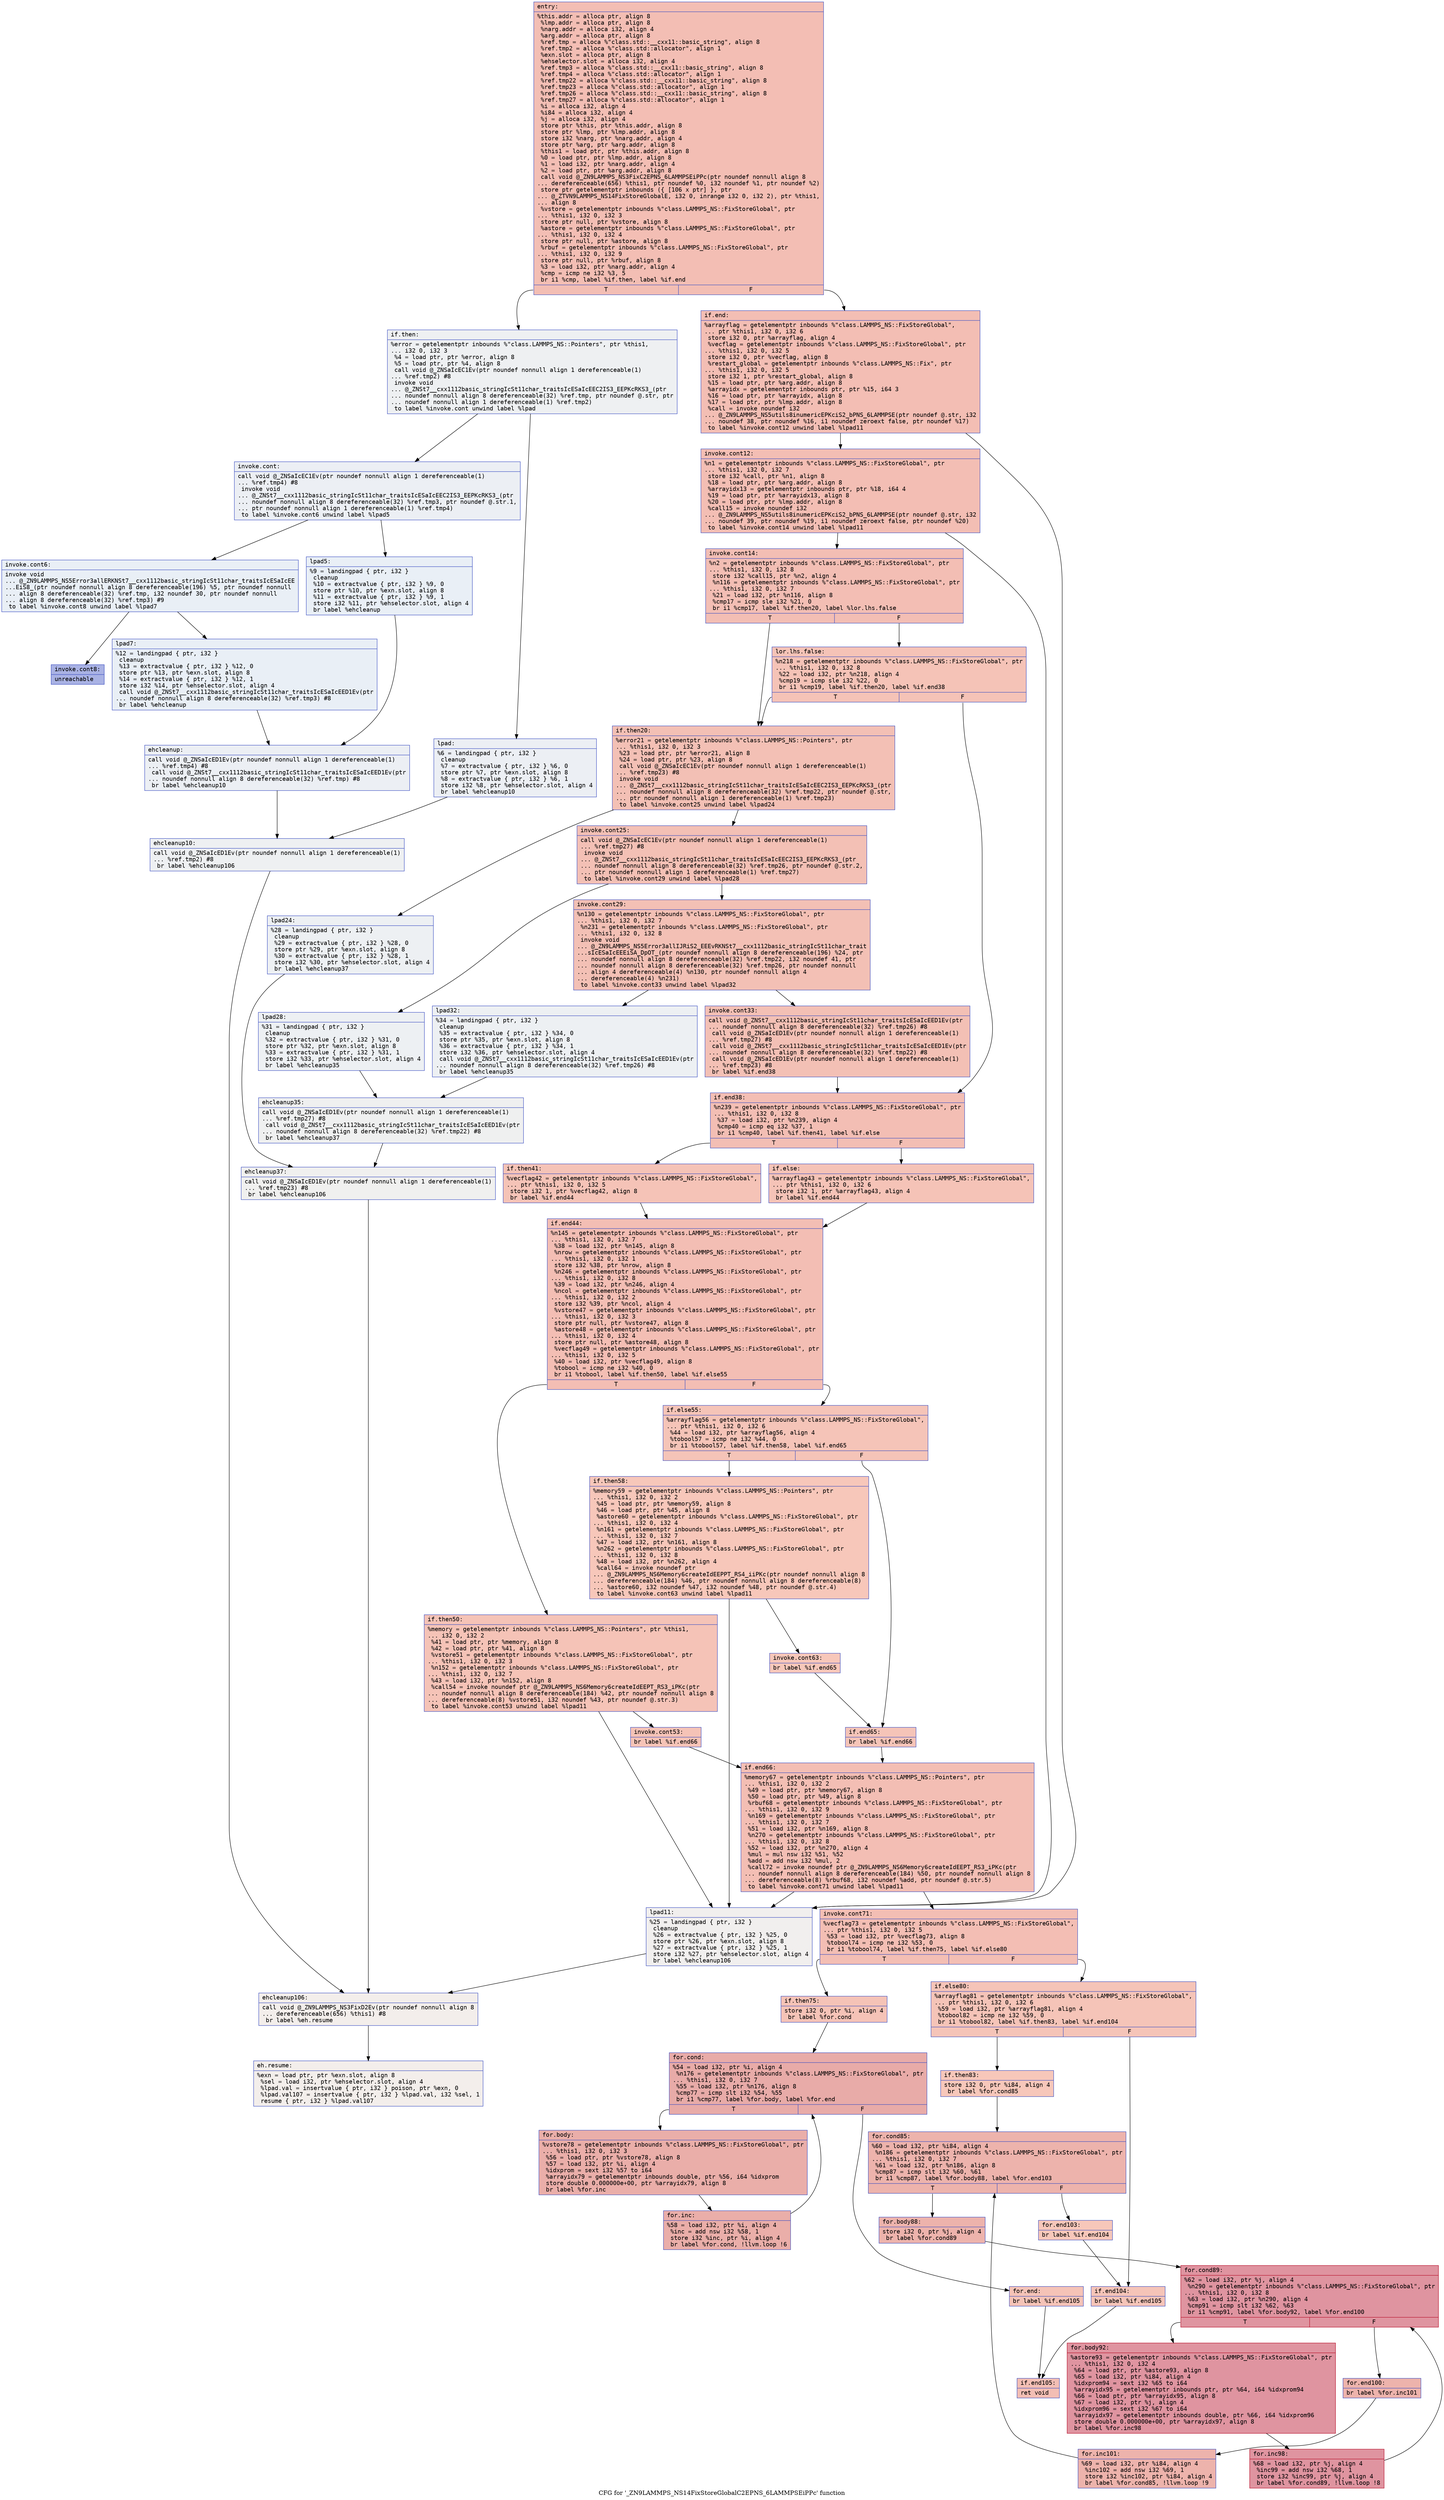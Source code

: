 digraph "CFG for '_ZN9LAMMPS_NS14FixStoreGlobalC2EPNS_6LAMMPSEiPPc' function" {
	label="CFG for '_ZN9LAMMPS_NS14FixStoreGlobalC2EPNS_6LAMMPSEiPPc' function";

	Node0x55b968485450 [shape=record,color="#3d50c3ff", style=filled, fillcolor="#e36c5570" fontname="Courier",label="{entry:\l|  %this.addr = alloca ptr, align 8\l  %lmp.addr = alloca ptr, align 8\l  %narg.addr = alloca i32, align 4\l  %arg.addr = alloca ptr, align 8\l  %ref.tmp = alloca %\"class.std::__cxx11::basic_string\", align 8\l  %ref.tmp2 = alloca %\"class.std::allocator\", align 1\l  %exn.slot = alloca ptr, align 8\l  %ehselector.slot = alloca i32, align 4\l  %ref.tmp3 = alloca %\"class.std::__cxx11::basic_string\", align 8\l  %ref.tmp4 = alloca %\"class.std::allocator\", align 1\l  %ref.tmp22 = alloca %\"class.std::__cxx11::basic_string\", align 8\l  %ref.tmp23 = alloca %\"class.std::allocator\", align 1\l  %ref.tmp26 = alloca %\"class.std::__cxx11::basic_string\", align 8\l  %ref.tmp27 = alloca %\"class.std::allocator\", align 1\l  %i = alloca i32, align 4\l  %i84 = alloca i32, align 4\l  %j = alloca i32, align 4\l  store ptr %this, ptr %this.addr, align 8\l  store ptr %lmp, ptr %lmp.addr, align 8\l  store i32 %narg, ptr %narg.addr, align 4\l  store ptr %arg, ptr %arg.addr, align 8\l  %this1 = load ptr, ptr %this.addr, align 8\l  %0 = load ptr, ptr %lmp.addr, align 8\l  %1 = load i32, ptr %narg.addr, align 4\l  %2 = load ptr, ptr %arg.addr, align 8\l  call void @_ZN9LAMMPS_NS3FixC2EPNS_6LAMMPSEiPPc(ptr noundef nonnull align 8\l... dereferenceable(656) %this1, ptr noundef %0, i32 noundef %1, ptr noundef %2)\l  store ptr getelementptr inbounds (\{ [106 x ptr] \}, ptr\l... @_ZTVN9LAMMPS_NS14FixStoreGlobalE, i32 0, inrange i32 0, i32 2), ptr %this1,\l... align 8\l  %vstore = getelementptr inbounds %\"class.LAMMPS_NS::FixStoreGlobal\", ptr\l... %this1, i32 0, i32 3\l  store ptr null, ptr %vstore, align 8\l  %astore = getelementptr inbounds %\"class.LAMMPS_NS::FixStoreGlobal\", ptr\l... %this1, i32 0, i32 4\l  store ptr null, ptr %astore, align 8\l  %rbuf = getelementptr inbounds %\"class.LAMMPS_NS::FixStoreGlobal\", ptr\l... %this1, i32 0, i32 9\l  store ptr null, ptr %rbuf, align 8\l  %3 = load i32, ptr %narg.addr, align 4\l  %cmp = icmp ne i32 %3, 5\l  br i1 %cmp, label %if.then, label %if.end\l|{<s0>T|<s1>F}}"];
	Node0x55b968485450:s0 -> Node0x55b968487eb0[tooltip="entry -> if.then\nProbability 0.00%" ];
	Node0x55b968485450:s1 -> Node0x55b968487f80[tooltip="entry -> if.end\nProbability 100.00%" ];
	Node0x55b968487eb0 [shape=record,color="#3d50c3ff", style=filled, fillcolor="#d9dce170" fontname="Courier",label="{if.then:\l|  %error = getelementptr inbounds %\"class.LAMMPS_NS::Pointers\", ptr %this1,\l... i32 0, i32 3\l  %4 = load ptr, ptr %error, align 8\l  %5 = load ptr, ptr %4, align 8\l  call void @_ZNSaIcEC1Ev(ptr noundef nonnull align 1 dereferenceable(1)\l... %ref.tmp2) #8\l  invoke void\l... @_ZNSt7__cxx1112basic_stringIcSt11char_traitsIcESaIcEEC2IS3_EEPKcRKS3_(ptr\l... noundef nonnull align 8 dereferenceable(32) %ref.tmp, ptr noundef @.str, ptr\l... noundef nonnull align 1 dereferenceable(1) %ref.tmp2)\l          to label %invoke.cont unwind label %lpad\l}"];
	Node0x55b968487eb0 -> Node0x55b9684885a0[tooltip="if.then -> invoke.cont\nProbability 50.00%" ];
	Node0x55b968487eb0 -> Node0x55b968488680[tooltip="if.then -> lpad\nProbability 50.00%" ];
	Node0x55b9684885a0 [shape=record,color="#3d50c3ff", style=filled, fillcolor="#d4dbe670" fontname="Courier",label="{invoke.cont:\l|  call void @_ZNSaIcEC1Ev(ptr noundef nonnull align 1 dereferenceable(1)\l... %ref.tmp4) #8\l  invoke void\l... @_ZNSt7__cxx1112basic_stringIcSt11char_traitsIcESaIcEEC2IS3_EEPKcRKS3_(ptr\l... noundef nonnull align 8 dereferenceable(32) %ref.tmp3, ptr noundef @.str.1,\l... ptr noundef nonnull align 1 dereferenceable(1) %ref.tmp4)\l          to label %invoke.cont6 unwind label %lpad5\l}"];
	Node0x55b9684885a0 -> Node0x55b968488a10[tooltip="invoke.cont -> invoke.cont6\nProbability 50.00%" ];
	Node0x55b9684885a0 -> Node0x55b968489270[tooltip="invoke.cont -> lpad5\nProbability 50.00%" ];
	Node0x55b968488a10 [shape=record,color="#3d50c3ff", style=filled, fillcolor="#cedaeb70" fontname="Courier",label="{invoke.cont6:\l|  invoke void\l... @_ZN9LAMMPS_NS5Error3allERKNSt7__cxx1112basic_stringIcSt11char_traitsIcESaIcEE\l...EiS8_(ptr noundef nonnull align 8 dereferenceable(196) %5, ptr noundef nonnull\l... align 8 dereferenceable(32) %ref.tmp, i32 noundef 30, ptr noundef nonnull\l... align 8 dereferenceable(32) %ref.tmp3) #9\l          to label %invoke.cont8 unwind label %lpad7\l}"];
	Node0x55b968488a10 -> Node0x55b9684889c0[tooltip="invoke.cont6 -> invoke.cont8\nProbability 0.00%" ];
	Node0x55b968488a10 -> Node0x55b9684895f0[tooltip="invoke.cont6 -> lpad7\nProbability 100.00%" ];
	Node0x55b9684889c0 [shape=record,color="#3d50c3ff", style=filled, fillcolor="#3d50c370" fontname="Courier",label="{invoke.cont8:\l|  unreachable\l}"];
	Node0x55b968488680 [shape=record,color="#3d50c3ff", style=filled, fillcolor="#d4dbe670" fontname="Courier",label="{lpad:\l|  %6 = landingpad \{ ptr, i32 \}\l          cleanup\l  %7 = extractvalue \{ ptr, i32 \} %6, 0\l  store ptr %7, ptr %exn.slot, align 8\l  %8 = extractvalue \{ ptr, i32 \} %6, 1\l  store i32 %8, ptr %ehselector.slot, align 4\l  br label %ehcleanup10\l}"];
	Node0x55b968488680 -> Node0x55b96848aca0[tooltip="lpad -> ehcleanup10\nProbability 100.00%" ];
	Node0x55b968489270 [shape=record,color="#3d50c3ff", style=filled, fillcolor="#cedaeb70" fontname="Courier",label="{lpad5:\l|  %9 = landingpad \{ ptr, i32 \}\l          cleanup\l  %10 = extractvalue \{ ptr, i32 \} %9, 0\l  store ptr %10, ptr %exn.slot, align 8\l  %11 = extractvalue \{ ptr, i32 \} %9, 1\l  store i32 %11, ptr %ehselector.slot, align 4\l  br label %ehcleanup\l}"];
	Node0x55b968489270 -> Node0x55b96848aff0[tooltip="lpad5 -> ehcleanup\nProbability 100.00%" ];
	Node0x55b9684895f0 [shape=record,color="#3d50c3ff", style=filled, fillcolor="#cedaeb70" fontname="Courier",label="{lpad7:\l|  %12 = landingpad \{ ptr, i32 \}\l          cleanup\l  %13 = extractvalue \{ ptr, i32 \} %12, 0\l  store ptr %13, ptr %exn.slot, align 8\l  %14 = extractvalue \{ ptr, i32 \} %12, 1\l  store i32 %14, ptr %ehselector.slot, align 4\l  call void @_ZNSt7__cxx1112basic_stringIcSt11char_traitsIcESaIcEED1Ev(ptr\l... noundef nonnull align 8 dereferenceable(32) %ref.tmp3) #8\l  br label %ehcleanup\l}"];
	Node0x55b9684895f0 -> Node0x55b96848aff0[tooltip="lpad7 -> ehcleanup\nProbability 100.00%" ];
	Node0x55b96848aff0 [shape=record,color="#3d50c3ff", style=filled, fillcolor="#d4dbe670" fontname="Courier",label="{ehcleanup:\l|  call void @_ZNSaIcED1Ev(ptr noundef nonnull align 1 dereferenceable(1)\l... %ref.tmp4) #8\l  call void @_ZNSt7__cxx1112basic_stringIcSt11char_traitsIcESaIcEED1Ev(ptr\l... noundef nonnull align 8 dereferenceable(32) %ref.tmp) #8\l  br label %ehcleanup10\l}"];
	Node0x55b96848aff0 -> Node0x55b96848aca0[tooltip="ehcleanup -> ehcleanup10\nProbability 100.00%" ];
	Node0x55b96848aca0 [shape=record,color="#3d50c3ff", style=filled, fillcolor="#d9dce170" fontname="Courier",label="{ehcleanup10:\l|  call void @_ZNSaIcED1Ev(ptr noundef nonnull align 1 dereferenceable(1)\l... %ref.tmp2) #8\l  br label %ehcleanup106\l}"];
	Node0x55b96848aca0 -> Node0x55b96848ba50[tooltip="ehcleanup10 -> ehcleanup106\nProbability 100.00%" ];
	Node0x55b968487f80 [shape=record,color="#3d50c3ff", style=filled, fillcolor="#e36c5570" fontname="Courier",label="{if.end:\l|  %arrayflag = getelementptr inbounds %\"class.LAMMPS_NS::FixStoreGlobal\",\l... ptr %this1, i32 0, i32 6\l  store i32 0, ptr %arrayflag, align 4\l  %vecflag = getelementptr inbounds %\"class.LAMMPS_NS::FixStoreGlobal\", ptr\l... %this1, i32 0, i32 5\l  store i32 0, ptr %vecflag, align 8\l  %restart_global = getelementptr inbounds %\"class.LAMMPS_NS::Fix\", ptr\l... %this1, i32 0, i32 5\l  store i32 1, ptr %restart_global, align 8\l  %15 = load ptr, ptr %arg.addr, align 8\l  %arrayidx = getelementptr inbounds ptr, ptr %15, i64 3\l  %16 = load ptr, ptr %arrayidx, align 8\l  %17 = load ptr, ptr %lmp.addr, align 8\l  %call = invoke noundef i32\l... @_ZN9LAMMPS_NS5utils8inumericEPKciS2_bPNS_6LAMMPSE(ptr noundef @.str, i32\l... noundef 38, ptr noundef %16, i1 noundef zeroext false, ptr noundef %17)\l          to label %invoke.cont12 unwind label %lpad11\l}"];
	Node0x55b968487f80 -> Node0x55b96848c2f0[tooltip="if.end -> invoke.cont12\nProbability 100.00%" ];
	Node0x55b968487f80 -> Node0x55b96848c370[tooltip="if.end -> lpad11\nProbability 0.00%" ];
	Node0x55b96848c2f0 [shape=record,color="#3d50c3ff", style=filled, fillcolor="#e36c5570" fontname="Courier",label="{invoke.cont12:\l|  %n1 = getelementptr inbounds %\"class.LAMMPS_NS::FixStoreGlobal\", ptr\l... %this1, i32 0, i32 7\l  store i32 %call, ptr %n1, align 8\l  %18 = load ptr, ptr %arg.addr, align 8\l  %arrayidx13 = getelementptr inbounds ptr, ptr %18, i64 4\l  %19 = load ptr, ptr %arrayidx13, align 8\l  %20 = load ptr, ptr %lmp.addr, align 8\l  %call15 = invoke noundef i32\l... @_ZN9LAMMPS_NS5utils8inumericEPKciS2_bPNS_6LAMMPSE(ptr noundef @.str, i32\l... noundef 39, ptr noundef %19, i1 noundef zeroext false, ptr noundef %20)\l          to label %invoke.cont14 unwind label %lpad11\l}"];
	Node0x55b96848c2f0 -> Node0x55b96848cb50[tooltip="invoke.cont12 -> invoke.cont14\nProbability 100.00%" ];
	Node0x55b96848c2f0 -> Node0x55b96848c370[tooltip="invoke.cont12 -> lpad11\nProbability 0.00%" ];
	Node0x55b96848cb50 [shape=record,color="#3d50c3ff", style=filled, fillcolor="#e36c5570" fontname="Courier",label="{invoke.cont14:\l|  %n2 = getelementptr inbounds %\"class.LAMMPS_NS::FixStoreGlobal\", ptr\l... %this1, i32 0, i32 8\l  store i32 %call15, ptr %n2, align 4\l  %n116 = getelementptr inbounds %\"class.LAMMPS_NS::FixStoreGlobal\", ptr\l... %this1, i32 0, i32 7\l  %21 = load i32, ptr %n116, align 8\l  %cmp17 = icmp sle i32 %21, 0\l  br i1 %cmp17, label %if.then20, label %lor.lhs.false\l|{<s0>T|<s1>F}}"];
	Node0x55b96848cb50:s0 -> Node0x55b96848d7c0[tooltip="invoke.cont14 -> if.then20\nProbability 50.00%" ];
	Node0x55b96848cb50:s1 -> Node0x55b96848d840[tooltip="invoke.cont14 -> lor.lhs.false\nProbability 50.00%" ];
	Node0x55b96848d840 [shape=record,color="#3d50c3ff", style=filled, fillcolor="#e8765c70" fontname="Courier",label="{lor.lhs.false:\l|  %n218 = getelementptr inbounds %\"class.LAMMPS_NS::FixStoreGlobal\", ptr\l... %this1, i32 0, i32 8\l  %22 = load i32, ptr %n218, align 4\l  %cmp19 = icmp sle i32 %22, 0\l  br i1 %cmp19, label %if.then20, label %if.end38\l|{<s0>T|<s1>F}}"];
	Node0x55b96848d840:s0 -> Node0x55b96848d7c0[tooltip="lor.lhs.false -> if.then20\nProbability 50.00%" ];
	Node0x55b96848d840:s1 -> Node0x55b96848dbe0[tooltip="lor.lhs.false -> if.end38\nProbability 50.00%" ];
	Node0x55b96848d7c0 [shape=record,color="#3d50c3ff", style=filled, fillcolor="#e5705870" fontname="Courier",label="{if.then20:\l|  %error21 = getelementptr inbounds %\"class.LAMMPS_NS::Pointers\", ptr\l... %this1, i32 0, i32 3\l  %23 = load ptr, ptr %error21, align 8\l  %24 = load ptr, ptr %23, align 8\l  call void @_ZNSaIcEC1Ev(ptr noundef nonnull align 1 dereferenceable(1)\l... %ref.tmp23) #8\l  invoke void\l... @_ZNSt7__cxx1112basic_stringIcSt11char_traitsIcESaIcEEC2IS3_EEPKcRKS3_(ptr\l... noundef nonnull align 8 dereferenceable(32) %ref.tmp22, ptr noundef @.str,\l... ptr noundef nonnull align 1 dereferenceable(1) %ref.tmp23)\l          to label %invoke.cont25 unwind label %lpad24\l}"];
	Node0x55b96848d7c0 -> Node0x55b96848e070[tooltip="if.then20 -> invoke.cont25\nProbability 100.00%" ];
	Node0x55b96848d7c0 -> Node0x55b96848e0f0[tooltip="if.then20 -> lpad24\nProbability 0.00%" ];
	Node0x55b96848e070 [shape=record,color="#3d50c3ff", style=filled, fillcolor="#e5705870" fontname="Courier",label="{invoke.cont25:\l|  call void @_ZNSaIcEC1Ev(ptr noundef nonnull align 1 dereferenceable(1)\l... %ref.tmp27) #8\l  invoke void\l... @_ZNSt7__cxx1112basic_stringIcSt11char_traitsIcESaIcEEC2IS3_EEPKcRKS3_(ptr\l... noundef nonnull align 8 dereferenceable(32) %ref.tmp26, ptr noundef @.str.2,\l... ptr noundef nonnull align 1 dereferenceable(1) %ref.tmp27)\l          to label %invoke.cont29 unwind label %lpad28\l}"];
	Node0x55b96848e070 -> Node0x55b96848e470[tooltip="invoke.cont25 -> invoke.cont29\nProbability 100.00%" ];
	Node0x55b96848e070 -> Node0x55b96848e4c0[tooltip="invoke.cont25 -> lpad28\nProbability 0.00%" ];
	Node0x55b96848e470 [shape=record,color="#3d50c3ff", style=filled, fillcolor="#e5705870" fontname="Courier",label="{invoke.cont29:\l|  %n130 = getelementptr inbounds %\"class.LAMMPS_NS::FixStoreGlobal\", ptr\l... %this1, i32 0, i32 7\l  %n231 = getelementptr inbounds %\"class.LAMMPS_NS::FixStoreGlobal\", ptr\l... %this1, i32 0, i32 8\l  invoke void\l... @_ZN9LAMMPS_NS5Error3allIJRiS2_EEEvRKNSt7__cxx1112basic_stringIcSt11char_trait\l...sIcESaIcEEEiSA_DpOT_(ptr noundef nonnull align 8 dereferenceable(196) %24, ptr\l... noundef nonnull align 8 dereferenceable(32) %ref.tmp22, i32 noundef 41, ptr\l... noundef nonnull align 8 dereferenceable(32) %ref.tmp26, ptr noundef nonnull\l... align 4 dereferenceable(4) %n130, ptr noundef nonnull align 4\l... dereferenceable(4) %n231)\l          to label %invoke.cont33 unwind label %lpad32\l}"];
	Node0x55b96848e470 -> Node0x55b96848e420[tooltip="invoke.cont29 -> invoke.cont33\nProbability 100.00%" ];
	Node0x55b96848e470 -> Node0x55b96848e9d0[tooltip="invoke.cont29 -> lpad32\nProbability 0.00%" ];
	Node0x55b96848e420 [shape=record,color="#3d50c3ff", style=filled, fillcolor="#e5705870" fontname="Courier",label="{invoke.cont33:\l|  call void @_ZNSt7__cxx1112basic_stringIcSt11char_traitsIcESaIcEED1Ev(ptr\l... noundef nonnull align 8 dereferenceable(32) %ref.tmp26) #8\l  call void @_ZNSaIcED1Ev(ptr noundef nonnull align 1 dereferenceable(1)\l... %ref.tmp27) #8\l  call void @_ZNSt7__cxx1112basic_stringIcSt11char_traitsIcESaIcEED1Ev(ptr\l... noundef nonnull align 8 dereferenceable(32) %ref.tmp22) #8\l  call void @_ZNSaIcED1Ev(ptr noundef nonnull align 1 dereferenceable(1)\l... %ref.tmp23) #8\l  br label %if.end38\l}"];
	Node0x55b96848e420 -> Node0x55b96848dbe0[tooltip="invoke.cont33 -> if.end38\nProbability 100.00%" ];
	Node0x55b96848c370 [shape=record,color="#3d50c3ff", style=filled, fillcolor="#e0dbd870" fontname="Courier",label="{lpad11:\l|  %25 = landingpad \{ ptr, i32 \}\l          cleanup\l  %26 = extractvalue \{ ptr, i32 \} %25, 0\l  store ptr %26, ptr %exn.slot, align 8\l  %27 = extractvalue \{ ptr, i32 \} %25, 1\l  store i32 %27, ptr %ehselector.slot, align 4\l  br label %ehcleanup106\l}"];
	Node0x55b96848c370 -> Node0x55b96848ba50[tooltip="lpad11 -> ehcleanup106\nProbability 100.00%" ];
	Node0x55b96848e0f0 [shape=record,color="#3d50c3ff", style=filled, fillcolor="#d6dce470" fontname="Courier",label="{lpad24:\l|  %28 = landingpad \{ ptr, i32 \}\l          cleanup\l  %29 = extractvalue \{ ptr, i32 \} %28, 0\l  store ptr %29, ptr %exn.slot, align 8\l  %30 = extractvalue \{ ptr, i32 \} %28, 1\l  store i32 %30, ptr %ehselector.slot, align 4\l  br label %ehcleanup37\l}"];
	Node0x55b96848e0f0 -> Node0x55b96848f7a0[tooltip="lpad24 -> ehcleanup37\nProbability 100.00%" ];
	Node0x55b96848e4c0 [shape=record,color="#3d50c3ff", style=filled, fillcolor="#d6dce470" fontname="Courier",label="{lpad28:\l|  %31 = landingpad \{ ptr, i32 \}\l          cleanup\l  %32 = extractvalue \{ ptr, i32 \} %31, 0\l  store ptr %32, ptr %exn.slot, align 8\l  %33 = extractvalue \{ ptr, i32 \} %31, 1\l  store i32 %33, ptr %ehselector.slot, align 4\l  br label %ehcleanup35\l}"];
	Node0x55b96848e4c0 -> Node0x55b96848fb10[tooltip="lpad28 -> ehcleanup35\nProbability 100.00%" ];
	Node0x55b96848e9d0 [shape=record,color="#3d50c3ff", style=filled, fillcolor="#d6dce470" fontname="Courier",label="{lpad32:\l|  %34 = landingpad \{ ptr, i32 \}\l          cleanup\l  %35 = extractvalue \{ ptr, i32 \} %34, 0\l  store ptr %35, ptr %exn.slot, align 8\l  %36 = extractvalue \{ ptr, i32 \} %34, 1\l  store i32 %36, ptr %ehselector.slot, align 4\l  call void @_ZNSt7__cxx1112basic_stringIcSt11char_traitsIcESaIcEED1Ev(ptr\l... noundef nonnull align 8 dereferenceable(32) %ref.tmp26) #8\l  br label %ehcleanup35\l}"];
	Node0x55b96848e9d0 -> Node0x55b96848fb10[tooltip="lpad32 -> ehcleanup35\nProbability 100.00%" ];
	Node0x55b96848fb10 [shape=record,color="#3d50c3ff", style=filled, fillcolor="#dbdcde70" fontname="Courier",label="{ehcleanup35:\l|  call void @_ZNSaIcED1Ev(ptr noundef nonnull align 1 dereferenceable(1)\l... %ref.tmp27) #8\l  call void @_ZNSt7__cxx1112basic_stringIcSt11char_traitsIcESaIcEED1Ev(ptr\l... noundef nonnull align 8 dereferenceable(32) %ref.tmp22) #8\l  br label %ehcleanup37\l}"];
	Node0x55b96848fb10 -> Node0x55b96848f7a0[tooltip="ehcleanup35 -> ehcleanup37\nProbability 100.00%" ];
	Node0x55b96848f7a0 [shape=record,color="#3d50c3ff", style=filled, fillcolor="#dedcdb70" fontname="Courier",label="{ehcleanup37:\l|  call void @_ZNSaIcED1Ev(ptr noundef nonnull align 1 dereferenceable(1)\l... %ref.tmp23) #8\l  br label %ehcleanup106\l}"];
	Node0x55b96848f7a0 -> Node0x55b96848ba50[tooltip="ehcleanup37 -> ehcleanup106\nProbability 100.00%" ];
	Node0x55b96848dbe0 [shape=record,color="#3d50c3ff", style=filled, fillcolor="#e36c5570" fontname="Courier",label="{if.end38:\l|  %n239 = getelementptr inbounds %\"class.LAMMPS_NS::FixStoreGlobal\", ptr\l... %this1, i32 0, i32 8\l  %37 = load i32, ptr %n239, align 4\l  %cmp40 = icmp eq i32 %37, 1\l  br i1 %cmp40, label %if.then41, label %if.else\l|{<s0>T|<s1>F}}"];
	Node0x55b96848dbe0:s0 -> Node0x55b968490680[tooltip="if.end38 -> if.then41\nProbability 50.00%" ];
	Node0x55b96848dbe0:s1 -> Node0x55b9684906d0[tooltip="if.end38 -> if.else\nProbability 50.00%" ];
	Node0x55b968490680 [shape=record,color="#3d50c3ff", style=filled, fillcolor="#e8765c70" fontname="Courier",label="{if.then41:\l|  %vecflag42 = getelementptr inbounds %\"class.LAMMPS_NS::FixStoreGlobal\",\l... ptr %this1, i32 0, i32 5\l  store i32 1, ptr %vecflag42, align 8\l  br label %if.end44\l}"];
	Node0x55b968490680 -> Node0x55b968490980[tooltip="if.then41 -> if.end44\nProbability 100.00%" ];
	Node0x55b9684906d0 [shape=record,color="#3d50c3ff", style=filled, fillcolor="#e8765c70" fontname="Courier",label="{if.else:\l|  %arrayflag43 = getelementptr inbounds %\"class.LAMMPS_NS::FixStoreGlobal\",\l... ptr %this1, i32 0, i32 6\l  store i32 1, ptr %arrayflag43, align 4\l  br label %if.end44\l}"];
	Node0x55b9684906d0 -> Node0x55b968490980[tooltip="if.else -> if.end44\nProbability 100.00%" ];
	Node0x55b968490980 [shape=record,color="#3d50c3ff", style=filled, fillcolor="#e36c5570" fontname="Courier",label="{if.end44:\l|  %n145 = getelementptr inbounds %\"class.LAMMPS_NS::FixStoreGlobal\", ptr\l... %this1, i32 0, i32 7\l  %38 = load i32, ptr %n145, align 8\l  %nrow = getelementptr inbounds %\"class.LAMMPS_NS::FixStoreGlobal\", ptr\l... %this1, i32 0, i32 1\l  store i32 %38, ptr %nrow, align 8\l  %n246 = getelementptr inbounds %\"class.LAMMPS_NS::FixStoreGlobal\", ptr\l... %this1, i32 0, i32 8\l  %39 = load i32, ptr %n246, align 4\l  %ncol = getelementptr inbounds %\"class.LAMMPS_NS::FixStoreGlobal\", ptr\l... %this1, i32 0, i32 2\l  store i32 %39, ptr %ncol, align 4\l  %vstore47 = getelementptr inbounds %\"class.LAMMPS_NS::FixStoreGlobal\", ptr\l... %this1, i32 0, i32 3\l  store ptr null, ptr %vstore47, align 8\l  %astore48 = getelementptr inbounds %\"class.LAMMPS_NS::FixStoreGlobal\", ptr\l... %this1, i32 0, i32 4\l  store ptr null, ptr %astore48, align 8\l  %vecflag49 = getelementptr inbounds %\"class.LAMMPS_NS::FixStoreGlobal\", ptr\l... %this1, i32 0, i32 5\l  %40 = load i32, ptr %vecflag49, align 8\l  %tobool = icmp ne i32 %40, 0\l  br i1 %tobool, label %if.then50, label %if.else55\l|{<s0>T|<s1>F}}"];
	Node0x55b968490980:s0 -> Node0x55b968488eb0[tooltip="if.end44 -> if.then50\nProbability 62.50%" ];
	Node0x55b968490980:s1 -> Node0x55b968488f30[tooltip="if.end44 -> if.else55\nProbability 37.50%" ];
	Node0x55b968488eb0 [shape=record,color="#3d50c3ff", style=filled, fillcolor="#e8765c70" fontname="Courier",label="{if.then50:\l|  %memory = getelementptr inbounds %\"class.LAMMPS_NS::Pointers\", ptr %this1,\l... i32 0, i32 2\l  %41 = load ptr, ptr %memory, align 8\l  %42 = load ptr, ptr %41, align 8\l  %vstore51 = getelementptr inbounds %\"class.LAMMPS_NS::FixStoreGlobal\", ptr\l... %this1, i32 0, i32 3\l  %n152 = getelementptr inbounds %\"class.LAMMPS_NS::FixStoreGlobal\", ptr\l... %this1, i32 0, i32 7\l  %43 = load i32, ptr %n152, align 8\l  %call54 = invoke noundef ptr @_ZN9LAMMPS_NS6Memory6createIdEEPT_RS3_iPKc(ptr\l... noundef nonnull align 8 dereferenceable(184) %42, ptr noundef nonnull align 8\l... dereferenceable(8) %vstore51, i32 noundef %43, ptr noundef @.str.3)\l          to label %invoke.cont53 unwind label %lpad11\l}"];
	Node0x55b968488eb0 -> Node0x55b968492550[tooltip="if.then50 -> invoke.cont53\nProbability 100.00%" ];
	Node0x55b968488eb0 -> Node0x55b96848c370[tooltip="if.then50 -> lpad11\nProbability 0.00%" ];
	Node0x55b968492550 [shape=record,color="#3d50c3ff", style=filled, fillcolor="#e8765c70" fontname="Courier",label="{invoke.cont53:\l|  br label %if.end66\l}"];
	Node0x55b968492550 -> Node0x55b968492910[tooltip="invoke.cont53 -> if.end66\nProbability 100.00%" ];
	Node0x55b968488f30 [shape=record,color="#3d50c3ff", style=filled, fillcolor="#e97a5f70" fontname="Courier",label="{if.else55:\l|  %arrayflag56 = getelementptr inbounds %\"class.LAMMPS_NS::FixStoreGlobal\",\l... ptr %this1, i32 0, i32 6\l  %44 = load i32, ptr %arrayflag56, align 4\l  %tobool57 = icmp ne i32 %44, 0\l  br i1 %tobool57, label %if.then58, label %if.end65\l|{<s0>T|<s1>F}}"];
	Node0x55b968488f30:s0 -> Node0x55b968492c00[tooltip="if.else55 -> if.then58\nProbability 62.50%" ];
	Node0x55b968488f30:s1 -> Node0x55b968492c80[tooltip="if.else55 -> if.end65\nProbability 37.50%" ];
	Node0x55b968492c00 [shape=record,color="#3d50c3ff", style=filled, fillcolor="#ec7f6370" fontname="Courier",label="{if.then58:\l|  %memory59 = getelementptr inbounds %\"class.LAMMPS_NS::Pointers\", ptr\l... %this1, i32 0, i32 2\l  %45 = load ptr, ptr %memory59, align 8\l  %46 = load ptr, ptr %45, align 8\l  %astore60 = getelementptr inbounds %\"class.LAMMPS_NS::FixStoreGlobal\", ptr\l... %this1, i32 0, i32 4\l  %n161 = getelementptr inbounds %\"class.LAMMPS_NS::FixStoreGlobal\", ptr\l... %this1, i32 0, i32 7\l  %47 = load i32, ptr %n161, align 8\l  %n262 = getelementptr inbounds %\"class.LAMMPS_NS::FixStoreGlobal\", ptr\l... %this1, i32 0, i32 8\l  %48 = load i32, ptr %n262, align 4\l  %call64 = invoke noundef ptr\l... @_ZN9LAMMPS_NS6Memory6createIdEEPPT_RS4_iiPKc(ptr noundef nonnull align 8\l... dereferenceable(184) %46, ptr noundef nonnull align 8 dereferenceable(8)\l... %astore60, i32 noundef %47, i32 noundef %48, ptr noundef @.str.4)\l          to label %invoke.cont63 unwind label %lpad11\l}"];
	Node0x55b968492c00 -> Node0x55b96848d060[tooltip="if.then58 -> invoke.cont63\nProbability 100.00%" ];
	Node0x55b968492c00 -> Node0x55b96848c370[tooltip="if.then58 -> lpad11\nProbability 0.00%" ];
	Node0x55b96848d060 [shape=record,color="#3d50c3ff", style=filled, fillcolor="#ec7f6370" fontname="Courier",label="{invoke.cont63:\l|  br label %if.end65\l}"];
	Node0x55b96848d060 -> Node0x55b968492c80[tooltip="invoke.cont63 -> if.end65\nProbability 100.00%" ];
	Node0x55b968492c80 [shape=record,color="#3d50c3ff", style=filled, fillcolor="#e97a5f70" fontname="Courier",label="{if.end65:\l|  br label %if.end66\l}"];
	Node0x55b968492c80 -> Node0x55b968492910[tooltip="if.end65 -> if.end66\nProbability 100.00%" ];
	Node0x55b968492910 [shape=record,color="#3d50c3ff", style=filled, fillcolor="#e36c5570" fontname="Courier",label="{if.end66:\l|  %memory67 = getelementptr inbounds %\"class.LAMMPS_NS::Pointers\", ptr\l... %this1, i32 0, i32 2\l  %49 = load ptr, ptr %memory67, align 8\l  %50 = load ptr, ptr %49, align 8\l  %rbuf68 = getelementptr inbounds %\"class.LAMMPS_NS::FixStoreGlobal\", ptr\l... %this1, i32 0, i32 9\l  %n169 = getelementptr inbounds %\"class.LAMMPS_NS::FixStoreGlobal\", ptr\l... %this1, i32 0, i32 7\l  %51 = load i32, ptr %n169, align 8\l  %n270 = getelementptr inbounds %\"class.LAMMPS_NS::FixStoreGlobal\", ptr\l... %this1, i32 0, i32 8\l  %52 = load i32, ptr %n270, align 4\l  %mul = mul nsw i32 %51, %52\l  %add = add nsw i32 %mul, 2\l  %call72 = invoke noundef ptr @_ZN9LAMMPS_NS6Memory6createIdEEPT_RS3_iPKc(ptr\l... noundef nonnull align 8 dereferenceable(184) %50, ptr noundef nonnull align 8\l... dereferenceable(8) %rbuf68, i32 noundef %add, ptr noundef @.str.5)\l          to label %invoke.cont71 unwind label %lpad11\l}"];
	Node0x55b968492910 -> Node0x55b968494cf0[tooltip="if.end66 -> invoke.cont71\nProbability 100.00%" ];
	Node0x55b968492910 -> Node0x55b96848c370[tooltip="if.end66 -> lpad11\nProbability 0.00%" ];
	Node0x55b968494cf0 [shape=record,color="#3d50c3ff", style=filled, fillcolor="#e36c5570" fontname="Courier",label="{invoke.cont71:\l|  %vecflag73 = getelementptr inbounds %\"class.LAMMPS_NS::FixStoreGlobal\",\l... ptr %this1, i32 0, i32 5\l  %53 = load i32, ptr %vecflag73, align 8\l  %tobool74 = icmp ne i32 %53, 0\l  br i1 %tobool74, label %if.then75, label %if.else80\l|{<s0>T|<s1>F}}"];
	Node0x55b968494cf0:s0 -> Node0x55b9684951b0[tooltip="invoke.cont71 -> if.then75\nProbability 62.50%" ];
	Node0x55b968494cf0:s1 -> Node0x55b968495230[tooltip="invoke.cont71 -> if.else80\nProbability 37.50%" ];
	Node0x55b9684951b0 [shape=record,color="#3d50c3ff", style=filled, fillcolor="#e8765c70" fontname="Courier",label="{if.then75:\l|  store i32 0, ptr %i, align 4\l  br label %for.cond\l}"];
	Node0x55b9684951b0 -> Node0x55b968495400[tooltip="if.then75 -> for.cond\nProbability 100.00%" ];
	Node0x55b968495400 [shape=record,color="#3d50c3ff", style=filled, fillcolor="#cc403a70" fontname="Courier",label="{for.cond:\l|  %54 = load i32, ptr %i, align 4\l  %n176 = getelementptr inbounds %\"class.LAMMPS_NS::FixStoreGlobal\", ptr\l... %this1, i32 0, i32 7\l  %55 = load i32, ptr %n176, align 8\l  %cmp77 = icmp slt i32 %54, %55\l  br i1 %cmp77, label %for.body, label %for.end\l|{<s0>T|<s1>F}}"];
	Node0x55b968495400:s0 -> Node0x55b968495760[tooltip="for.cond -> for.body\nProbability 96.88%" ];
	Node0x55b968495400:s1 -> Node0x55b9684957e0[tooltip="for.cond -> for.end\nProbability 3.12%" ];
	Node0x55b968495760 [shape=record,color="#3d50c3ff", style=filled, fillcolor="#d0473d70" fontname="Courier",label="{for.body:\l|  %vstore78 = getelementptr inbounds %\"class.LAMMPS_NS::FixStoreGlobal\", ptr\l... %this1, i32 0, i32 3\l  %56 = load ptr, ptr %vstore78, align 8\l  %57 = load i32, ptr %i, align 4\l  %idxprom = sext i32 %57 to i64\l  %arrayidx79 = getelementptr inbounds double, ptr %56, i64 %idxprom\l  store double 0.000000e+00, ptr %arrayidx79, align 8\l  br label %for.inc\l}"];
	Node0x55b968495760 -> Node0x55b968496700[tooltip="for.body -> for.inc\nProbability 100.00%" ];
	Node0x55b968496700 [shape=record,color="#3d50c3ff", style=filled, fillcolor="#d0473d70" fontname="Courier",label="{for.inc:\l|  %58 = load i32, ptr %i, align 4\l  %inc = add nsw i32 %58, 1\l  store i32 %inc, ptr %i, align 4\l  br label %for.cond, !llvm.loop !6\l}"];
	Node0x55b968496700 -> Node0x55b968495400[tooltip="for.inc -> for.cond\nProbability 100.00%" ];
	Node0x55b9684957e0 [shape=record,color="#3d50c3ff", style=filled, fillcolor="#e8765c70" fontname="Courier",label="{for.end:\l|  br label %if.end105\l}"];
	Node0x55b9684957e0 -> Node0x55b968497540[tooltip="for.end -> if.end105\nProbability 100.00%" ];
	Node0x55b968495230 [shape=record,color="#3d50c3ff", style=filled, fillcolor="#e97a5f70" fontname="Courier",label="{if.else80:\l|  %arrayflag81 = getelementptr inbounds %\"class.LAMMPS_NS::FixStoreGlobal\",\l... ptr %this1, i32 0, i32 6\l  %59 = load i32, ptr %arrayflag81, align 4\l  %tobool82 = icmp ne i32 %59, 0\l  br i1 %tobool82, label %if.then83, label %if.end104\l|{<s0>T|<s1>F}}"];
	Node0x55b968495230:s0 -> Node0x55b968497860[tooltip="if.else80 -> if.then83\nProbability 62.50%" ];
	Node0x55b968495230:s1 -> Node0x55b9684978e0[tooltip="if.else80 -> if.end104\nProbability 37.50%" ];
	Node0x55b968497860 [shape=record,color="#3d50c3ff", style=filled, fillcolor="#ec7f6370" fontname="Courier",label="{if.then83:\l|  store i32 0, ptr %i84, align 4\l  br label %for.cond85\l}"];
	Node0x55b968497860 -> Node0x55b968497ab0[tooltip="if.then83 -> for.cond85\nProbability 100.00%" ];
	Node0x55b968497ab0 [shape=record,color="#3d50c3ff", style=filled, fillcolor="#d6524470" fontname="Courier",label="{for.cond85:\l|  %60 = load i32, ptr %i84, align 4\l  %n186 = getelementptr inbounds %\"class.LAMMPS_NS::FixStoreGlobal\", ptr\l... %this1, i32 0, i32 7\l  %61 = load i32, ptr %n186, align 8\l  %cmp87 = icmp slt i32 %60, %61\l  br i1 %cmp87, label %for.body88, label %for.end103\l|{<s0>T|<s1>F}}"];
	Node0x55b968497ab0:s0 -> Node0x55b968497e30[tooltip="for.cond85 -> for.body88\nProbability 96.88%" ];
	Node0x55b968497ab0:s1 -> Node0x55b968497eb0[tooltip="for.cond85 -> for.end103\nProbability 3.12%" ];
	Node0x55b968497e30 [shape=record,color="#3d50c3ff", style=filled, fillcolor="#d6524470" fontname="Courier",label="{for.body88:\l|  store i32 0, ptr %j, align 4\l  br label %for.cond89\l}"];
	Node0x55b968497e30 -> Node0x55b9684980e0[tooltip="for.body88 -> for.cond89\nProbability 100.00%" ];
	Node0x55b9684980e0 [shape=record,color="#b70d28ff", style=filled, fillcolor="#b70d2870" fontname="Courier",label="{for.cond89:\l|  %62 = load i32, ptr %j, align 4\l  %n290 = getelementptr inbounds %\"class.LAMMPS_NS::FixStoreGlobal\", ptr\l... %this1, i32 0, i32 8\l  %63 = load i32, ptr %n290, align 4\l  %cmp91 = icmp slt i32 %62, %63\l  br i1 %cmp91, label %for.body92, label %for.end100\l|{<s0>T|<s1>F}}"];
	Node0x55b9684980e0:s0 -> Node0x55b968498460[tooltip="for.cond89 -> for.body92\nProbability 96.88%" ];
	Node0x55b9684980e0:s1 -> Node0x55b9684984e0[tooltip="for.cond89 -> for.end100\nProbability 3.12%" ];
	Node0x55b968498460 [shape=record,color="#b70d28ff", style=filled, fillcolor="#b70d2870" fontname="Courier",label="{for.body92:\l|  %astore93 = getelementptr inbounds %\"class.LAMMPS_NS::FixStoreGlobal\", ptr\l... %this1, i32 0, i32 4\l  %64 = load ptr, ptr %astore93, align 8\l  %65 = load i32, ptr %i84, align 4\l  %idxprom94 = sext i32 %65 to i64\l  %arrayidx95 = getelementptr inbounds ptr, ptr %64, i64 %idxprom94\l  %66 = load ptr, ptr %arrayidx95, align 8\l  %67 = load i32, ptr %j, align 4\l  %idxprom96 = sext i32 %67 to i64\l  %arrayidx97 = getelementptr inbounds double, ptr %66, i64 %idxprom96\l  store double 0.000000e+00, ptr %arrayidx97, align 8\l  br label %for.inc98\l}"];
	Node0x55b968498460 -> Node0x55b968498ce0[tooltip="for.body92 -> for.inc98\nProbability 100.00%" ];
	Node0x55b968498ce0 [shape=record,color="#b70d28ff", style=filled, fillcolor="#b70d2870" fontname="Courier",label="{for.inc98:\l|  %68 = load i32, ptr %j, align 4\l  %inc99 = add nsw i32 %68, 1\l  store i32 %inc99, ptr %j, align 4\l  br label %for.cond89, !llvm.loop !8\l}"];
	Node0x55b968498ce0 -> Node0x55b9684980e0[tooltip="for.inc98 -> for.cond89\nProbability 100.00%" ];
	Node0x55b9684984e0 [shape=record,color="#3d50c3ff", style=filled, fillcolor="#d6524470" fontname="Courier",label="{for.end100:\l|  br label %for.inc101\l}"];
	Node0x55b9684984e0 -> Node0x55b968499160[tooltip="for.end100 -> for.inc101\nProbability 100.00%" ];
	Node0x55b968499160 [shape=record,color="#3d50c3ff", style=filled, fillcolor="#d6524470" fontname="Courier",label="{for.inc101:\l|  %69 = load i32, ptr %i84, align 4\l  %inc102 = add nsw i32 %69, 1\l  store i32 %inc102, ptr %i84, align 4\l  br label %for.cond85, !llvm.loop !9\l}"];
	Node0x55b968499160 -> Node0x55b968497ab0[tooltip="for.inc101 -> for.cond85\nProbability 100.00%" ];
	Node0x55b968497eb0 [shape=record,color="#3d50c3ff", style=filled, fillcolor="#ec7f6370" fontname="Courier",label="{for.end103:\l|  br label %if.end104\l}"];
	Node0x55b968497eb0 -> Node0x55b9684978e0[tooltip="for.end103 -> if.end104\nProbability 100.00%" ];
	Node0x55b9684978e0 [shape=record,color="#3d50c3ff", style=filled, fillcolor="#e97a5f70" fontname="Courier",label="{if.end104:\l|  br label %if.end105\l}"];
	Node0x55b9684978e0 -> Node0x55b968497540[tooltip="if.end104 -> if.end105\nProbability 100.00%" ];
	Node0x55b968497540 [shape=record,color="#3d50c3ff", style=filled, fillcolor="#e36c5570" fontname="Courier",label="{if.end105:\l|  ret void\l}"];
	Node0x55b96848ba50 [shape=record,color="#3d50c3ff", style=filled, fillcolor="#e5d8d170" fontname="Courier",label="{ehcleanup106:\l|  call void @_ZN9LAMMPS_NS3FixD2Ev(ptr noundef nonnull align 8\l... dereferenceable(656) %this1) #8\l  br label %eh.resume\l}"];
	Node0x55b96848ba50 -> Node0x55b968499910[tooltip="ehcleanup106 -> eh.resume\nProbability 100.00%" ];
	Node0x55b968499910 [shape=record,color="#3d50c3ff", style=filled, fillcolor="#e5d8d170" fontname="Courier",label="{eh.resume:\l|  %exn = load ptr, ptr %exn.slot, align 8\l  %sel = load i32, ptr %ehselector.slot, align 4\l  %lpad.val = insertvalue \{ ptr, i32 \} poison, ptr %exn, 0\l  %lpad.val107 = insertvalue \{ ptr, i32 \} %lpad.val, i32 %sel, 1\l  resume \{ ptr, i32 \} %lpad.val107\l}"];
}
